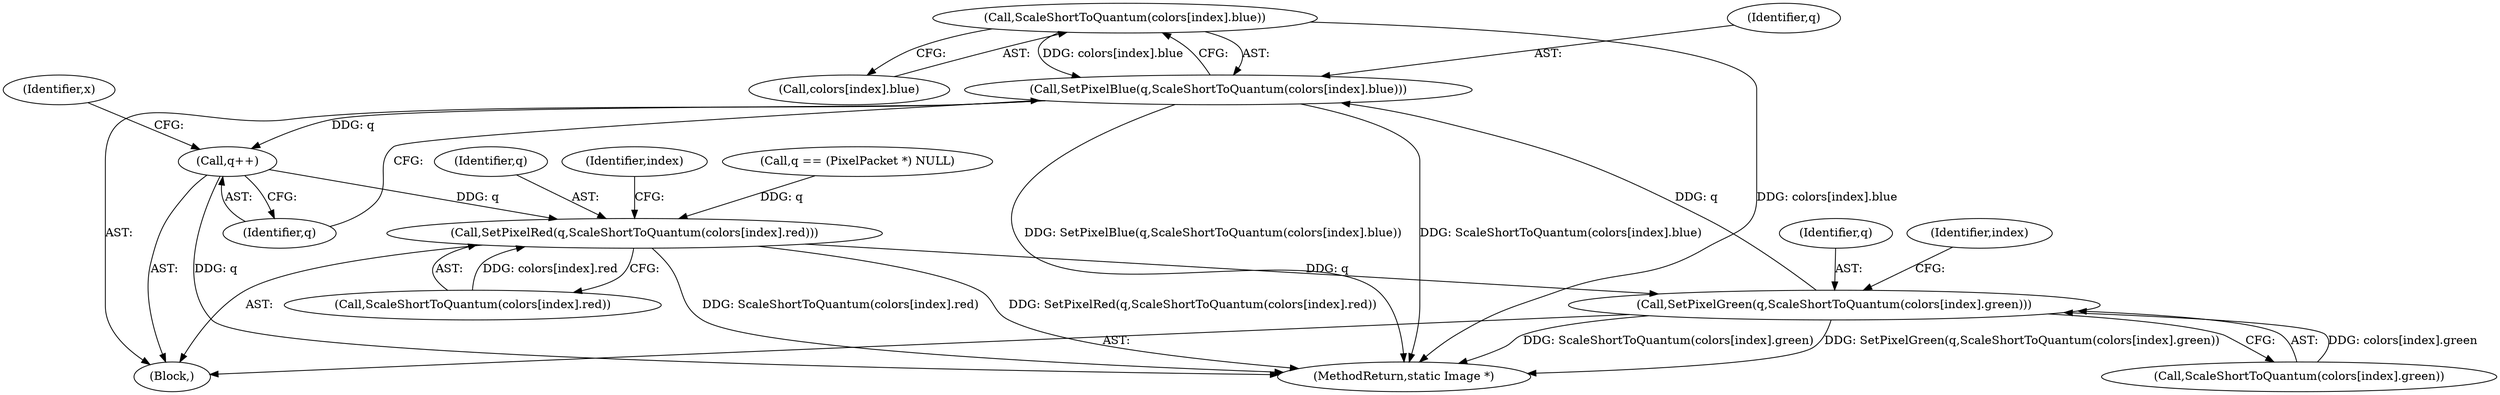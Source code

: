 digraph "0_ImageMagick_f6e9d0d9955e85bdd7540b251cd50d598dacc5e6_13@array" {
"1000987" [label="(Call,ScaleShortToQuantum(colors[index].blue))"];
"1000985" [label="(Call,SetPixelBlue(q,ScaleShortToQuantum(colors[index].blue)))"];
"1000993" [label="(Call,q++)"];
"1000955" [label="(Call,SetPixelRed(q,ScaleShortToQuantum(colors[index].red)))"];
"1000970" [label="(Call,SetPixelGreen(q,ScaleShortToQuantum(colors[index].green)))"];
"1000941" [label="(Block,)"];
"1000922" [label="(Call,q == (PixelPacket *) NULL)"];
"1000986" [label="(Identifier,q)"];
"1000956" [label="(Identifier,q)"];
"1000985" [label="(Call,SetPixelBlue(q,ScaleShortToQuantum(colors[index].blue)))"];
"1000940" [label="(Identifier,x)"];
"1000988" [label="(Call,colors[index].blue)"];
"1001548" [label="(MethodReturn,static Image *)"];
"1000972" [label="(Call,ScaleShortToQuantum(colors[index].green))"];
"1000971" [label="(Identifier,q)"];
"1000955" [label="(Call,SetPixelRed(q,ScaleShortToQuantum(colors[index].red)))"];
"1000993" [label="(Call,q++)"];
"1000979" [label="(Identifier,index)"];
"1000957" [label="(Call,ScaleShortToQuantum(colors[index].red))"];
"1000987" [label="(Call,ScaleShortToQuantum(colors[index].blue))"];
"1000964" [label="(Identifier,index)"];
"1000970" [label="(Call,SetPixelGreen(q,ScaleShortToQuantum(colors[index].green)))"];
"1000994" [label="(Identifier,q)"];
"1000987" -> "1000985"  [label="AST: "];
"1000987" -> "1000988"  [label="CFG: "];
"1000988" -> "1000987"  [label="AST: "];
"1000985" -> "1000987"  [label="CFG: "];
"1000987" -> "1001548"  [label="DDG: colors[index].blue"];
"1000987" -> "1000985"  [label="DDG: colors[index].blue"];
"1000985" -> "1000941"  [label="AST: "];
"1000986" -> "1000985"  [label="AST: "];
"1000994" -> "1000985"  [label="CFG: "];
"1000985" -> "1001548"  [label="DDG: ScaleShortToQuantum(colors[index].blue)"];
"1000985" -> "1001548"  [label="DDG: SetPixelBlue(q,ScaleShortToQuantum(colors[index].blue))"];
"1000970" -> "1000985"  [label="DDG: q"];
"1000985" -> "1000993"  [label="DDG: q"];
"1000993" -> "1000941"  [label="AST: "];
"1000993" -> "1000994"  [label="CFG: "];
"1000994" -> "1000993"  [label="AST: "];
"1000940" -> "1000993"  [label="CFG: "];
"1000993" -> "1001548"  [label="DDG: q"];
"1000993" -> "1000955"  [label="DDG: q"];
"1000955" -> "1000941"  [label="AST: "];
"1000955" -> "1000957"  [label="CFG: "];
"1000956" -> "1000955"  [label="AST: "];
"1000957" -> "1000955"  [label="AST: "];
"1000964" -> "1000955"  [label="CFG: "];
"1000955" -> "1001548"  [label="DDG: ScaleShortToQuantum(colors[index].red)"];
"1000955" -> "1001548"  [label="DDG: SetPixelRed(q,ScaleShortToQuantum(colors[index].red))"];
"1000922" -> "1000955"  [label="DDG: q"];
"1000957" -> "1000955"  [label="DDG: colors[index].red"];
"1000955" -> "1000970"  [label="DDG: q"];
"1000970" -> "1000941"  [label="AST: "];
"1000970" -> "1000972"  [label="CFG: "];
"1000971" -> "1000970"  [label="AST: "];
"1000972" -> "1000970"  [label="AST: "];
"1000979" -> "1000970"  [label="CFG: "];
"1000970" -> "1001548"  [label="DDG: ScaleShortToQuantum(colors[index].green)"];
"1000970" -> "1001548"  [label="DDG: SetPixelGreen(q,ScaleShortToQuantum(colors[index].green))"];
"1000972" -> "1000970"  [label="DDG: colors[index].green"];
}
